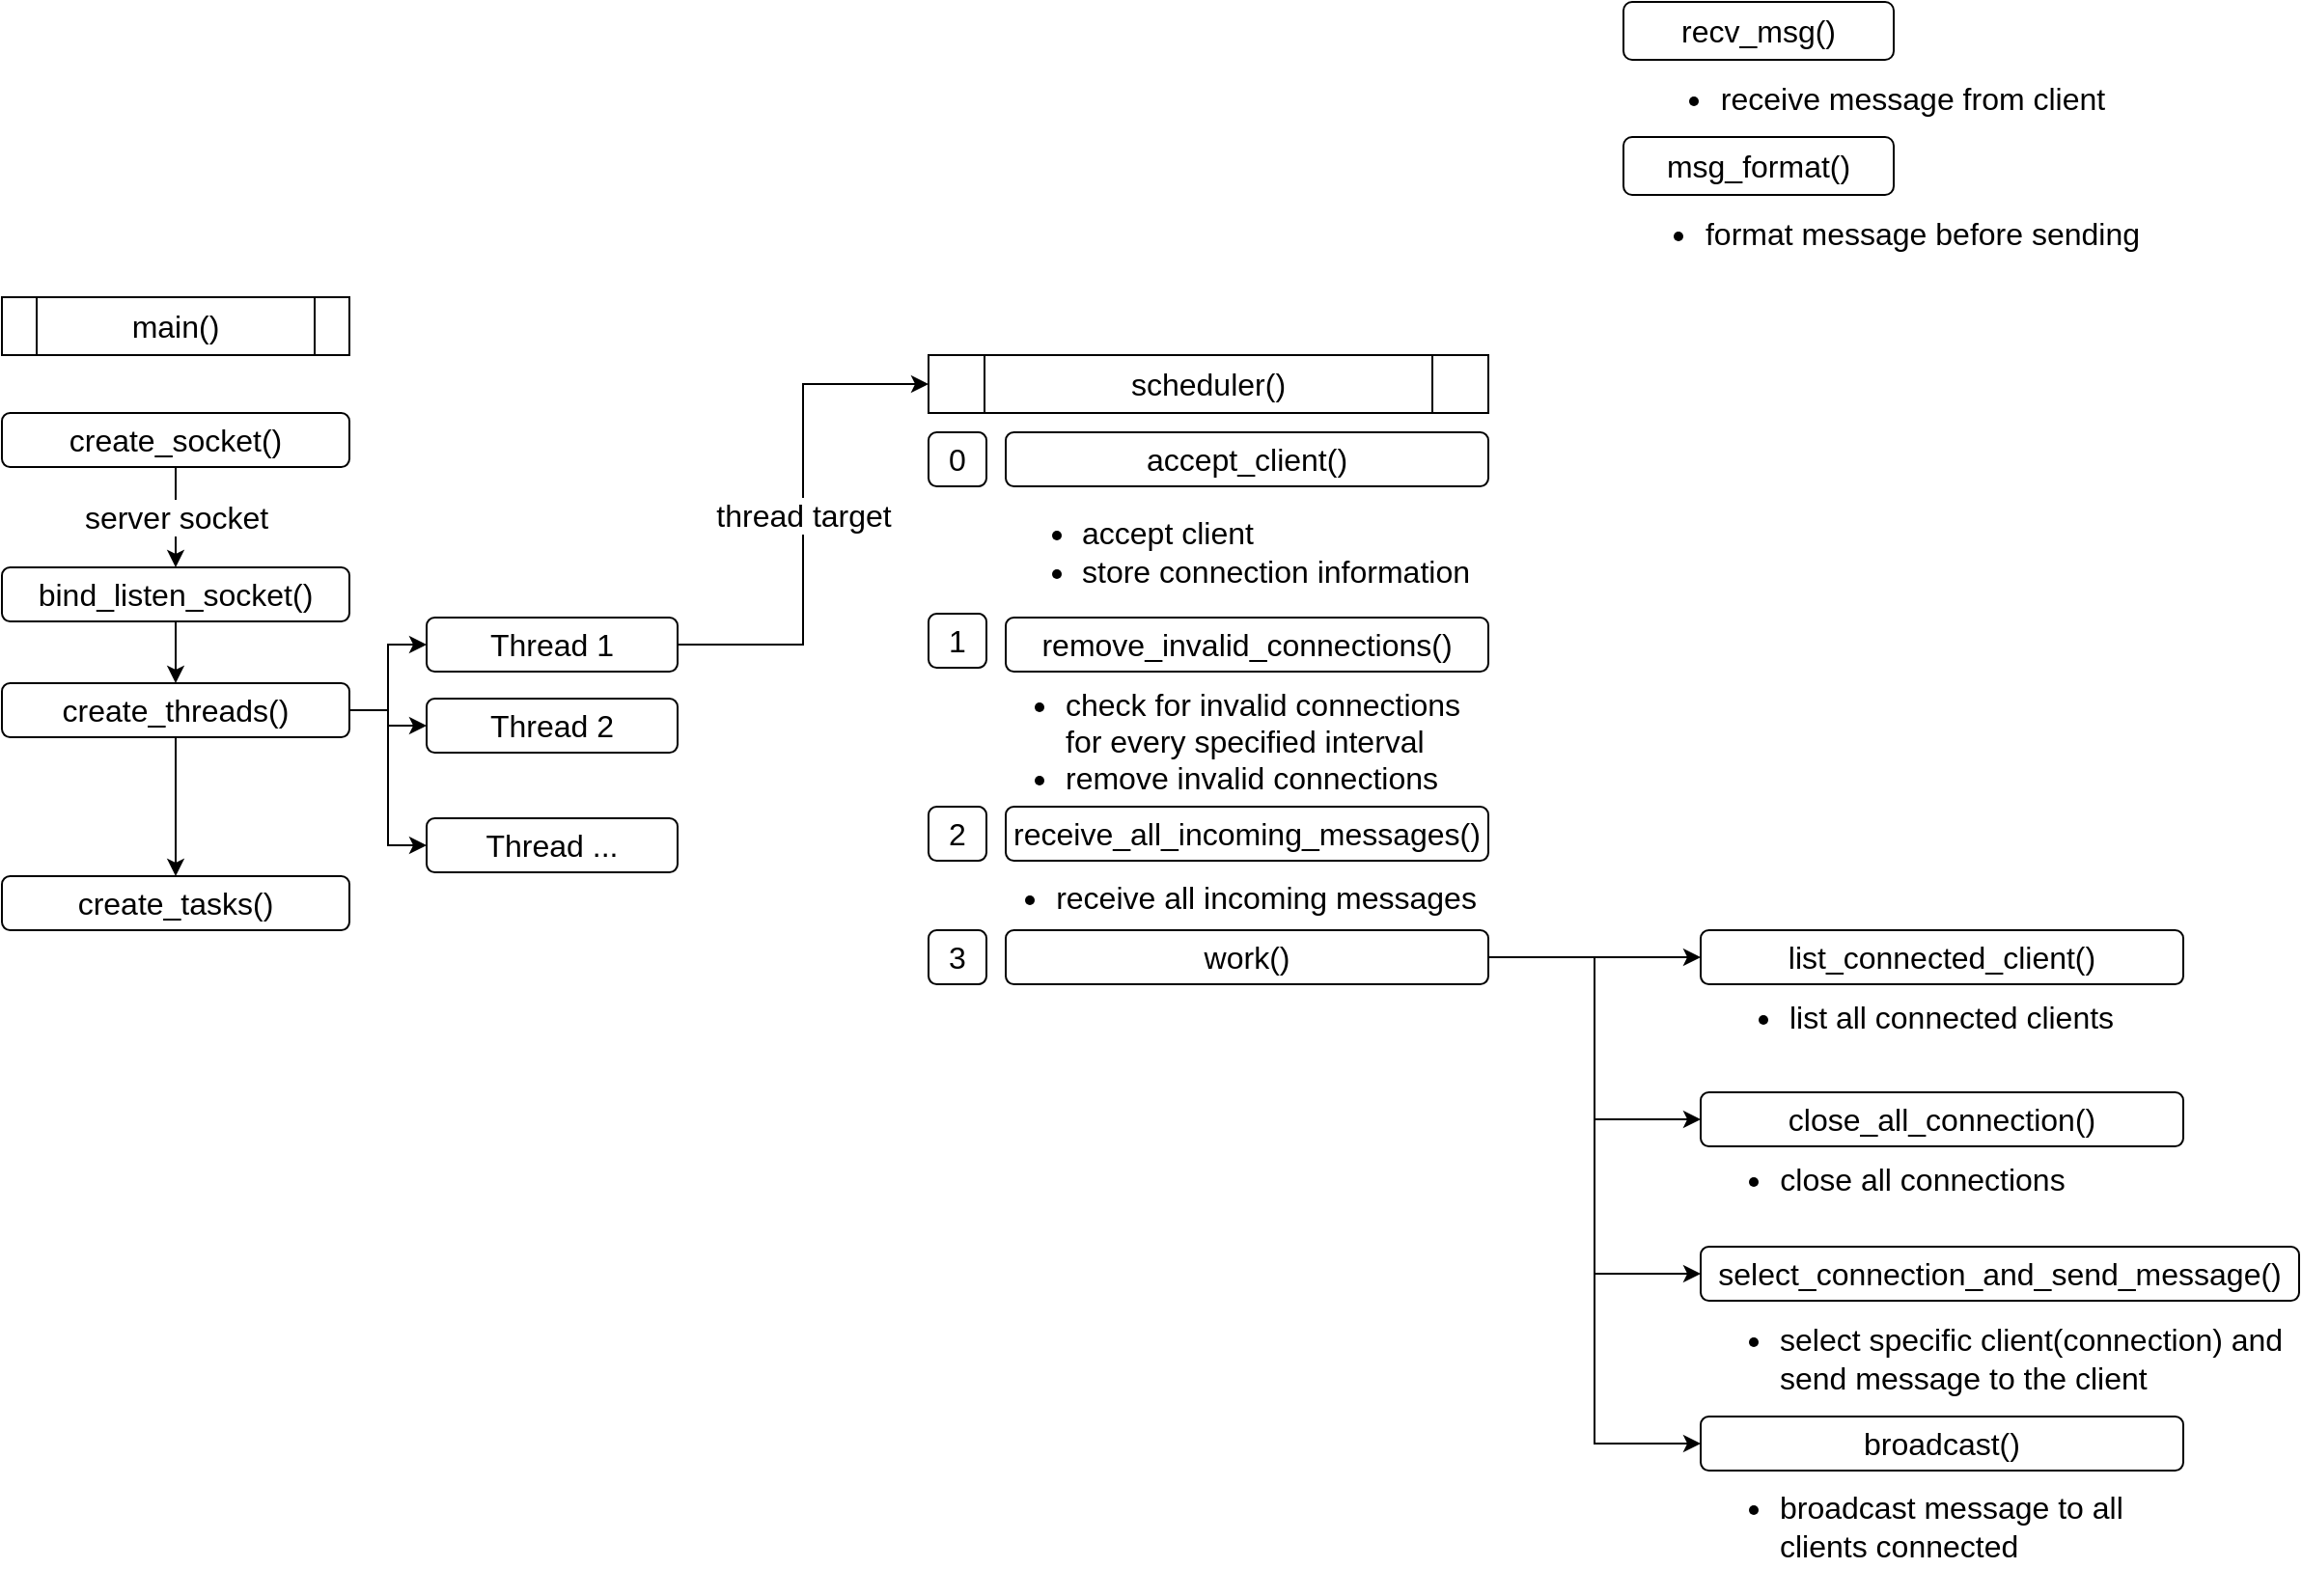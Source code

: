 <mxfile version="14.5.8" type="github">
  <diagram id="w-KM_S5iVyPFLRbQDuqX" name="Page-1">
    <mxGraphModel dx="1422" dy="774" grid="1" gridSize="10" guides="1" tooltips="1" connect="1" arrows="1" fold="1" page="1" pageScale="1" pageWidth="827" pageHeight="583" math="0" shadow="0">
      <root>
        <mxCell id="0" />
        <mxCell id="1" parent="0" />
        <mxCell id="4LZHPSeo891_-1V4FMj4-1" value="main()" style="shape=process;whiteSpace=wrap;html=1;backgroundOutline=1;fontSize=16;align=center;" parent="1" vertex="1">
          <mxGeometry x="240" y="380" width="180" height="30" as="geometry" />
        </mxCell>
        <mxCell id="4LZHPSeo891_-1V4FMj4-2" value="server socket" style="edgeStyle=orthogonalEdgeStyle;rounded=0;orthogonalLoop=1;jettySize=auto;html=1;exitX=0.5;exitY=1;exitDx=0;exitDy=0;fontSize=16;" parent="1" source="4LZHPSeo891_-1V4FMj4-3" target="4LZHPSeo891_-1V4FMj4-5" edge="1">
          <mxGeometry relative="1" as="geometry" />
        </mxCell>
        <mxCell id="4LZHPSeo891_-1V4FMj4-3" value="create_socket()" style="rounded=1;whiteSpace=wrap;html=1;fontSize=16;align=center;" parent="1" vertex="1">
          <mxGeometry x="240" y="440" width="180" height="28" as="geometry" />
        </mxCell>
        <mxCell id="4LZHPSeo891_-1V4FMj4-4" style="edgeStyle=orthogonalEdgeStyle;rounded=0;orthogonalLoop=1;jettySize=auto;html=1;exitX=0.5;exitY=1;exitDx=0;exitDy=0;fontSize=16;" parent="1" source="4LZHPSeo891_-1V4FMj4-5" target="4LZHPSeo891_-1V4FMj4-11" edge="1">
          <mxGeometry relative="1" as="geometry" />
        </mxCell>
        <mxCell id="4LZHPSeo891_-1V4FMj4-5" value="bind_listen_socket()" style="rounded=1;whiteSpace=wrap;html=1;fontSize=16;align=center;" parent="1" vertex="1">
          <mxGeometry x="240" y="520" width="180" height="28" as="geometry" />
        </mxCell>
        <mxCell id="4LZHPSeo891_-1V4FMj4-6" value="create_tasks()" style="rounded=1;whiteSpace=wrap;html=1;fontSize=16;align=center;" parent="1" vertex="1">
          <mxGeometry x="240" y="680" width="180" height="28" as="geometry" />
        </mxCell>
        <mxCell id="4LZHPSeo891_-1V4FMj4-7" style="edgeStyle=orthogonalEdgeStyle;rounded=0;orthogonalLoop=1;jettySize=auto;html=1;exitX=0.5;exitY=1;exitDx=0;exitDy=0;entryX=0.5;entryY=0;entryDx=0;entryDy=0;fontSize=16;" parent="1" source="4LZHPSeo891_-1V4FMj4-11" target="4LZHPSeo891_-1V4FMj4-6" edge="1">
          <mxGeometry relative="1" as="geometry" />
        </mxCell>
        <mxCell id="4LZHPSeo891_-1V4FMj4-8" style="edgeStyle=orthogonalEdgeStyle;rounded=0;orthogonalLoop=1;jettySize=auto;html=1;exitX=1;exitY=0.5;exitDx=0;exitDy=0;entryX=0;entryY=0.5;entryDx=0;entryDy=0;fontSize=16;" parent="1" source="4LZHPSeo891_-1V4FMj4-11" target="4LZHPSeo891_-1V4FMj4-17" edge="1">
          <mxGeometry relative="1" as="geometry" />
        </mxCell>
        <mxCell id="4LZHPSeo891_-1V4FMj4-9" style="edgeStyle=orthogonalEdgeStyle;rounded=0;orthogonalLoop=1;jettySize=auto;html=1;exitX=1;exitY=0.5;exitDx=0;exitDy=0;fontSize=16;" parent="1" source="4LZHPSeo891_-1V4FMj4-11" target="4LZHPSeo891_-1V4FMj4-18" edge="1">
          <mxGeometry relative="1" as="geometry" />
        </mxCell>
        <mxCell id="4LZHPSeo891_-1V4FMj4-10" style="edgeStyle=orthogonalEdgeStyle;rounded=0;orthogonalLoop=1;jettySize=auto;html=1;exitX=1;exitY=0.5;exitDx=0;exitDy=0;entryX=0;entryY=0.5;entryDx=0;entryDy=0;fontSize=16;" parent="1" source="4LZHPSeo891_-1V4FMj4-11" target="4LZHPSeo891_-1V4FMj4-19" edge="1">
          <mxGeometry relative="1" as="geometry" />
        </mxCell>
        <mxCell id="4LZHPSeo891_-1V4FMj4-11" value="create_threads()" style="rounded=1;whiteSpace=wrap;html=1;fontSize=16;align=center;" parent="1" vertex="1">
          <mxGeometry x="240" y="580" width="180" height="28" as="geometry" />
        </mxCell>
        <mxCell id="4LZHPSeo891_-1V4FMj4-12" value="recv_msg()" style="rounded=1;whiteSpace=wrap;html=1;fontSize=16;align=center;" parent="1" vertex="1">
          <mxGeometry x="1080" y="227" width="140" height="30" as="geometry" />
        </mxCell>
        <mxCell id="4LZHPSeo891_-1V4FMj4-13" value="msg_format()" style="rounded=1;whiteSpace=wrap;html=1;fontSize=16;align=center;" parent="1" vertex="1">
          <mxGeometry x="1080" y="297" width="140" height="30" as="geometry" />
        </mxCell>
        <mxCell id="4LZHPSeo891_-1V4FMj4-14" value="&lt;ul&gt;&lt;li&gt;receive message from client&lt;/li&gt;&lt;/ul&gt;" style="text;html=1;strokeColor=none;fillColor=none;align=center;verticalAlign=middle;whiteSpace=wrap;rounded=0;fontSize=16;" parent="1" vertex="1">
          <mxGeometry x="1080" y="267" width="260" height="20" as="geometry" />
        </mxCell>
        <mxCell id="4LZHPSeo891_-1V4FMj4-15" value="&lt;ul&gt;&lt;li&gt;format message before sending&lt;/li&gt;&lt;/ul&gt;" style="text;html=1;strokeColor=none;fillColor=none;align=center;verticalAlign=middle;whiteSpace=wrap;rounded=0;fontSize=16;" parent="1" vertex="1">
          <mxGeometry x="1080" y="337" width="270" height="20" as="geometry" />
        </mxCell>
        <mxCell id="4LZHPSeo891_-1V4FMj4-16" value="thread target" style="edgeStyle=orthogonalEdgeStyle;rounded=0;orthogonalLoop=1;jettySize=auto;html=1;exitX=1;exitY=0.5;exitDx=0;exitDy=0;entryX=0;entryY=0.5;entryDx=0;entryDy=0;fontSize=16;" parent="1" source="4LZHPSeo891_-1V4FMj4-17" target="4LZHPSeo891_-1V4FMj4-20" edge="1">
          <mxGeometry relative="1" as="geometry" />
        </mxCell>
        <mxCell id="4LZHPSeo891_-1V4FMj4-17" value="Thread 1" style="rounded=1;whiteSpace=wrap;html=1;fontSize=16;align=center;" parent="1" vertex="1">
          <mxGeometry x="460" y="546" width="130" height="28" as="geometry" />
        </mxCell>
        <mxCell id="4LZHPSeo891_-1V4FMj4-18" value="Thread 2" style="rounded=1;whiteSpace=wrap;html=1;fontSize=16;align=center;" parent="1" vertex="1">
          <mxGeometry x="460" y="588" width="130" height="28" as="geometry" />
        </mxCell>
        <mxCell id="4LZHPSeo891_-1V4FMj4-19" value="Thread ..." style="rounded=1;whiteSpace=wrap;html=1;fontSize=16;align=center;" parent="1" vertex="1">
          <mxGeometry x="460" y="650" width="130" height="28" as="geometry" />
        </mxCell>
        <mxCell id="4LZHPSeo891_-1V4FMj4-20" value="scheduler()" style="shape=process;whiteSpace=wrap;html=1;backgroundOutline=1;fontSize=16;align=center;" parent="1" vertex="1">
          <mxGeometry x="720" y="410" width="290" height="30" as="geometry" />
        </mxCell>
        <mxCell id="4LZHPSeo891_-1V4FMj4-21" value="accept_client()" style="rounded=1;whiteSpace=wrap;html=1;fontSize=16;align=center;" parent="1" vertex="1">
          <mxGeometry x="760" y="450" width="250" height="28" as="geometry" />
        </mxCell>
        <mxCell id="4LZHPSeo891_-1V4FMj4-22" value="receive_all_incoming_messages()" style="rounded=1;whiteSpace=wrap;html=1;fontSize=16;align=center;" parent="1" vertex="1">
          <mxGeometry x="760" y="644" width="250" height="28" as="geometry" />
        </mxCell>
        <mxCell id="4LZHPSeo891_-1V4FMj4-23" value="remove_invalid_connections()" style="rounded=1;whiteSpace=wrap;html=1;fontSize=16;align=center;" parent="1" vertex="1">
          <mxGeometry x="760" y="546" width="250" height="28" as="geometry" />
        </mxCell>
        <mxCell id="4LZHPSeo891_-1V4FMj4-24" value="" style="edgeStyle=orthogonalEdgeStyle;rounded=0;orthogonalLoop=1;jettySize=auto;html=1;exitX=1;exitY=0.5;exitDx=0;exitDy=0;fontSize=16;" parent="1" source="4LZHPSeo891_-1V4FMj4-28" target="4LZHPSeo891_-1V4FMj4-36" edge="1">
          <mxGeometry relative="1" as="geometry" />
        </mxCell>
        <mxCell id="4LZHPSeo891_-1V4FMj4-25" style="edgeStyle=orthogonalEdgeStyle;rounded=0;orthogonalLoop=1;jettySize=auto;html=1;exitX=1;exitY=0.5;exitDx=0;exitDy=0;entryX=0;entryY=0.5;entryDx=0;entryDy=0;fontSize=16;" parent="1" source="4LZHPSeo891_-1V4FMj4-28" target="4LZHPSeo891_-1V4FMj4-38" edge="1">
          <mxGeometry relative="1" as="geometry" />
        </mxCell>
        <mxCell id="4LZHPSeo891_-1V4FMj4-26" style="edgeStyle=orthogonalEdgeStyle;rounded=0;orthogonalLoop=1;jettySize=auto;html=1;exitX=1;exitY=0.5;exitDx=0;exitDy=0;entryX=0;entryY=0.5;entryDx=0;entryDy=0;fontSize=16;" parent="1" source="4LZHPSeo891_-1V4FMj4-28" target="4LZHPSeo891_-1V4FMj4-39" edge="1">
          <mxGeometry relative="1" as="geometry" />
        </mxCell>
        <mxCell id="4LZHPSeo891_-1V4FMj4-27" style="edgeStyle=orthogonalEdgeStyle;rounded=0;orthogonalLoop=1;jettySize=auto;html=1;exitX=1;exitY=0.5;exitDx=0;exitDy=0;entryX=0;entryY=0.5;entryDx=0;entryDy=0;fontSize=16;" parent="1" source="4LZHPSeo891_-1V4FMj4-28" target="4LZHPSeo891_-1V4FMj4-37" edge="1">
          <mxGeometry relative="1" as="geometry" />
        </mxCell>
        <mxCell id="4LZHPSeo891_-1V4FMj4-28" value="work()" style="rounded=1;whiteSpace=wrap;html=1;fontSize=16;align=center;" parent="1" vertex="1">
          <mxGeometry x="760" y="708" width="250" height="28" as="geometry" />
        </mxCell>
        <mxCell id="4LZHPSeo891_-1V4FMj4-29" value="0" style="rounded=1;whiteSpace=wrap;html=1;fontSize=16;align=center;" parent="1" vertex="1">
          <mxGeometry x="720" y="450" width="30" height="28" as="geometry" />
        </mxCell>
        <mxCell id="4LZHPSeo891_-1V4FMj4-30" value="1" style="rounded=1;whiteSpace=wrap;html=1;fontSize=16;align=center;" parent="1" vertex="1">
          <mxGeometry x="720" y="544" width="30" height="28" as="geometry" />
        </mxCell>
        <mxCell id="4LZHPSeo891_-1V4FMj4-31" value="2" style="rounded=1;whiteSpace=wrap;html=1;fontSize=16;align=center;" parent="1" vertex="1">
          <mxGeometry x="720" y="644" width="30" height="28" as="geometry" />
        </mxCell>
        <mxCell id="4LZHPSeo891_-1V4FMj4-32" value="3" style="rounded=1;whiteSpace=wrap;html=1;fontSize=16;align=center;" parent="1" vertex="1">
          <mxGeometry x="720" y="708" width="30" height="28" as="geometry" />
        </mxCell>
        <mxCell id="4LZHPSeo891_-1V4FMj4-33" value="&lt;div style=&quot;text-align: left&quot;&gt;&lt;ul&gt;&lt;li&gt;&lt;span&gt;accept client&amp;nbsp;&lt;/span&gt;&lt;/li&gt;&lt;li&gt;&lt;span&gt;store connection information&lt;/span&gt;&lt;/li&gt;&lt;/ul&gt;&lt;/div&gt;" style="text;html=1;strokeColor=none;fillColor=none;align=center;verticalAlign=middle;whiteSpace=wrap;rounded=0;fontSize=16;" parent="1" vertex="1">
          <mxGeometry x="750" y="481.5" width="260" height="60" as="geometry" />
        </mxCell>
        <mxCell id="4LZHPSeo891_-1V4FMj4-34" value="&lt;div style=&quot;text-align: left&quot;&gt;&lt;ul&gt;&lt;li&gt;check for invalid connections for every specified interval&lt;/li&gt;&lt;li&gt;remove invalid connections&lt;/li&gt;&lt;/ul&gt;&lt;/div&gt;" style="text;html=1;strokeColor=none;fillColor=none;align=center;verticalAlign=middle;whiteSpace=wrap;rounded=0;fontSize=16;" parent="1" vertex="1">
          <mxGeometry x="750" y="576" width="260" height="68" as="geometry" />
        </mxCell>
        <mxCell id="4LZHPSeo891_-1V4FMj4-35" value="&lt;div style=&quot;text-align: left&quot;&gt;&lt;ul&gt;&lt;li&gt;receive all incoming messages&lt;/li&gt;&lt;/ul&gt;&lt;/div&gt;" style="text;html=1;strokeColor=none;fillColor=none;align=center;verticalAlign=middle;whiteSpace=wrap;rounded=0;fontSize=16;" parent="1" vertex="1">
          <mxGeometry x="740" y="672" width="270" height="38" as="geometry" />
        </mxCell>
        <mxCell id="4LZHPSeo891_-1V4FMj4-36" value="list_connected_client()" style="rounded=1;whiteSpace=wrap;html=1;fontSize=16;align=center;" parent="1" vertex="1">
          <mxGeometry x="1120" y="708" width="250" height="28" as="geometry" />
        </mxCell>
        <mxCell id="4LZHPSeo891_-1V4FMj4-37" value="close_all_connection()" style="rounded=1;whiteSpace=wrap;html=1;fontSize=16;align=center;" parent="1" vertex="1">
          <mxGeometry x="1120" y="792" width="250" height="28" as="geometry" />
        </mxCell>
        <mxCell id="4LZHPSeo891_-1V4FMj4-38" value="select_connection_and_send_message()" style="rounded=1;whiteSpace=wrap;html=1;fontSize=16;align=center;" parent="1" vertex="1">
          <mxGeometry x="1120" y="872" width="310" height="28" as="geometry" />
        </mxCell>
        <mxCell id="4LZHPSeo891_-1V4FMj4-39" value="broadcast()" style="rounded=1;whiteSpace=wrap;html=1;fontSize=16;align=center;" parent="1" vertex="1">
          <mxGeometry x="1120" y="960" width="250" height="28" as="geometry" />
        </mxCell>
        <mxCell id="-4okLFynyIRZ_ZhY0wed-2" value="&lt;div style=&quot;text-align: left&quot;&gt;&lt;ul&gt;&lt;li&gt;list all connected clients&lt;/li&gt;&lt;/ul&gt;&lt;/div&gt;" style="text;html=1;strokeColor=none;fillColor=none;align=center;verticalAlign=middle;whiteSpace=wrap;rounded=0;fontSize=16;" parent="1" vertex="1">
          <mxGeometry x="1120" y="736" width="220" height="34" as="geometry" />
        </mxCell>
        <mxCell id="-4okLFynyIRZ_ZhY0wed-3" value="&lt;div style=&quot;text-align: left&quot;&gt;&lt;ul&gt;&lt;li&gt;close all connections&lt;/li&gt;&lt;/ul&gt;&lt;/div&gt;" style="text;html=1;strokeColor=none;fillColor=none;align=center;verticalAlign=middle;whiteSpace=wrap;rounded=0;fontSize=16;" parent="1" vertex="1">
          <mxGeometry x="1120" y="820" width="190" height="34" as="geometry" />
        </mxCell>
        <mxCell id="-4okLFynyIRZ_ZhY0wed-4" value="&lt;div style=&quot;text-align: left&quot;&gt;&lt;ul&gt;&lt;li&gt;select specific client(connection) and send message to the client&lt;/li&gt;&lt;/ul&gt;&lt;/div&gt;" style="text;html=1;strokeColor=none;fillColor=none;align=center;verticalAlign=middle;whiteSpace=wrap;rounded=0;fontSize=16;" parent="1" vertex="1">
          <mxGeometry x="1120" y="910" width="310" height="40" as="geometry" />
        </mxCell>
        <mxCell id="-4okLFynyIRZ_ZhY0wed-6" value="&lt;div style=&quot;text-align: left&quot;&gt;&lt;ul&gt;&lt;li&gt;broadcast message to all clients connected&lt;/li&gt;&lt;/ul&gt;&lt;/div&gt;" style="text;html=1;strokeColor=none;fillColor=none;align=center;verticalAlign=middle;whiteSpace=wrap;rounded=0;fontSize=16;" parent="1" vertex="1">
          <mxGeometry x="1120" y="1000" width="250" height="34" as="geometry" />
        </mxCell>
      </root>
    </mxGraphModel>
  </diagram>
</mxfile>
